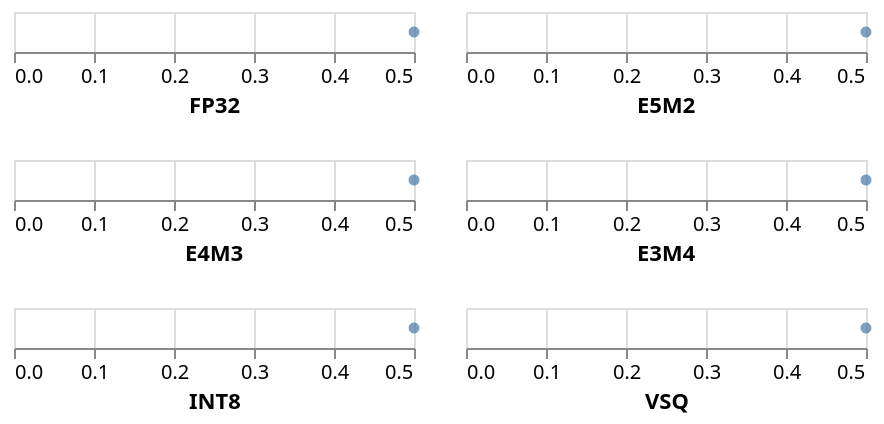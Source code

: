 {
  "$schema": "https://vega.github.io/schema/vega/v5.json",
  "background": "white",
  "padding": 5,
  "data": [
    { "name": "data_FP32", "values": [ { "value": 0.5, "type_": "FP32" } ] },
    { "name": "data_E5M2", "values": [ { "value": 0.5, "type_": "E5M2" } ] },
    { "name": "data_E4M3", "values": [ { "value": 0.5, "type_": "E4M3" } ] },
    { "name": "data_E3M4", "values": [ { "value": 0.5, "type_": "E3M4" } ] },
    { "name": "data_INT8", "values": [ { "value": 0.5, "type_": "INT8" } ] },
    { "name": "data_VSQ", "values": [ { "value": 0.5, "type_": "VSQ" } ] }
  ],
  "signals": [
    { "name": "childWidth", "value": 200 },
    { "name": "childHeight", "value": 20 },
    { "name": "point_color", "value": "#4778a8" }
  ],
  "layout": { "padding": 20, "columns": 2, "bounds": "full", "align": "all" },
  "marks": [
    {
      "type": "group",
      "name": "child__FP32_group",
      "style": "cell",
      "encode": {
        "update": {
          "width": { "signal": "childWidth" },
          "height": { "signal": "childHeight" }
        }
      },
      "signals": [ { "name": "height", "update": "childHeight" } ],
      "marks": [
        {
          "type": "symbol",
          "name": "child__FP32_marks",
          "style": "point",
          "from": { "data": "data_FP32" },
          "encode": {
            "update": {
              "opacity": { "value": 0.7 },
              "fill": { "signal": "point_color" },
              "ariaRoleDescription": { "value": "point" },
              "x": { "scale": "child__FP32_x", "field": "value" },
              "y": { "signal": "childHeight", "mult": 0.5 },
              "tooltip": [ { "signal": "{\"value\":datum[\"value\"]}" } ]
            }
          }
        }
      ],
      "axes": [
        {
          "scale": "child__FP32_x",
          "orient": "bottom",
          "grid": true,
          "tickCount": { "signal": "ceil(childWidth/40)" },
          "domain": false,
          "labels": false,
          "aria": false,
          "maxExtent": 0,
          "minExtent": 0,
          "ticks": false,
          "zindex": 0
        },
        {
          "scale": "child__FP32_x",
          "orient": "bottom",
          "grid": false,
          "tickCount": { "signal": "ceil(childWidth/40)" },
          "zindex": 0,
          "labelFlush": true,
          "labelOverlap": true,
          "title": "FP32"
        }
      ]
    },
    {
      "type": "group",
      "name": "child__E5M2_group",
      "style": "cell",
      "encode": {
        "update": {
          "width": { "signal": "childWidth" },
          "height": { "signal": "childHeight" }
        }
      },
      "signals": [ { "name": "height", "update": "childHeight" } ],
      "marks": [
        {
          "type": "symbol",
          "name": "child__E5M2_marks",
          "style": "point",
          "from": { "data": "data_E5M2" },
          "encode": {
            "update": {
              "opacity": { "value": 0.7 },
              "fill": { "signal": "point_color" },
              "ariaRoleDescription": { "value": "point" },
              "x": { "scale": "child__E5M2_x", "field": "value" },
              "y": { "signal": "childHeight", "mult": 0.5 },
              "tooltip": [ { "signal": "{\"value\":datum[\"value\"]}" } ]
            }
          }
        }
      ],
      "axes": [
        {
          "scale": "child__E5M2_x",
          "orient": "bottom",
          "grid": true,
          "tickCount": { "signal": "ceil(childWidth/40)" },
          "domain": false,
          "labels": false,
          "aria": false,
          "maxExtent": 0,
          "minExtent": 0,
          "ticks": false,
          "zindex": 0
        },
        {
          "scale": "child__E5M2_x",
          "orient": "bottom",
          "grid": false,
          "tickCount": { "signal": "ceil(childWidth/40)" },
          "zindex": 0,
          "labelFlush": true,
          "labelOverlap": true,
          "title": "E5M2"
        }
      ]
    },
    {
      "type": "group",
      "name": "child__E4M3_group",
      "style": "cell",
      "encode": {
        "update": {
          "width": { "signal": "childWidth" },
          "height": { "signal": "childHeight" }
        }
      },
      "signals": [ { "name": "height", "update": "childHeight" } ],
      "marks": [
        {
          "type": "symbol",
          "name": "child__E4M3_marks",
          "style": "point",
          "from": { "data": "data_E4M3" },
          "encode": {
            "update": {
              "opacity": { "value": 0.7 },
              "fill": { "signal": "point_color" },
              "ariaRoleDescription": { "value": "point" },
              "x": { "scale": "child__E4M3_x", "field": "value" },
              "y": { "signal": "childHeight", "mult": 0.5 },
              "tooltip": [ { "signal": "{\"value\":datum[\"value\"]}" } ]
            }
          }
        }
      ],
      "axes": [
        {
          "scale": "child__E4M3_x",
          "orient": "bottom",
          "grid": true,
          "tickCount": { "signal": "ceil(childWidth/40)" },
          "domain": false,
          "labels": false,
          "aria": false,
          "maxExtent": 0,
          "minExtent": 0,
          "ticks": false,
          "zindex": 0
        },
        {
          "scale": "child__E4M3_x",
          "orient": "bottom",
          "grid": false,
          "tickCount": { "signal": "ceil(childWidth/40)" },
          "zindex": 0,
          "labelFlush": true,
          "labelOverlap": true,
          "title": "E4M3"
        }
      ]
    },
    {
      "type": "group",
      "name": "child__E3M4_group",
      "style": "cell",
      "encode": {
        "update": {
          "width": { "signal": "childWidth" },
          "height": { "signal": "childHeight" }
        }
      },
      "signals": [ { "name": "height", "update": "childHeight" } ],
      "marks": [
        {
          "type": "symbol",
          "name": "child__E3M4_marks",
          "style": "point",
          "from": { "data": "data_E3M4" },
          "encode": {
            "update": {
              "opacity": { "value": 0.7 },
              "fill": { "signal": "point_color" },
              "ariaRoleDescription": { "value": "point" },
              "x": { "scale": "child__E3M4_x", "field": "value" },
              "y": { "signal": "childHeight", "mult": 0.5 },
              "tooltip": [ { "signal": "{\"value\":datum[\"value\"]}" } ]
            }
          }
        }
      ],
      "axes": [
        {
          "scale": "child__E3M4_x",
          "orient": "bottom",
          "grid": true,
          "tickCount": { "signal": "ceil(childWidth/40)" },
          "domain": false,
          "labels": false,
          "aria": false,
          "maxExtent": 0,
          "minExtent": 0,
          "ticks": false,
          "zindex": 0
        },
        {
          "scale": "child__E3M4_x",
          "orient": "bottom",
          "grid": false,
          "tickCount": { "signal": "ceil(childWidth/40)" },
          "zindex": 0,
          "labelFlush": true,
          "labelOverlap": true,
          "title": "E3M4"
        }
      ]
    },
    {
      "type": "group",
      "name": "child__INT8_group",
      "style": "cell",
      "encode": {
        "update": {
          "width": { "signal": "childWidth" },
          "height": { "signal": "childHeight" }
        }
      },
      "signals": [ { "name": "height", "update": "childHeight" } ],
      "marks": [
        {
          "type": "symbol",
          "name": "child__INT8_marks",
          "style": "point",
          "from": { "data": "data_INT8" },
          "encode": {
            "update": {
              "opacity": { "value": 0.7 },
              "fill": { "signal": "point_color" },
              "ariaRoleDescription": { "value": "point" },
              "x": { "scale": "child__INT8_x", "field": "value" },
              "y": { "signal": "childHeight", "mult": 0.5 },
              "tooltip": [ { "signal": "{\"value\":datum[\"value\"]}" } ]
            }
          }
        }
      ],
      "axes": [
        {
          "scale": "child__INT8_x",
          "orient": "bottom",
          "grid": true,
          "tickCount": { "signal": "ceil(childWidth/40)" },
          "domain": false,
          "labels": false,
          "aria": false,
          "maxExtent": 0,
          "minExtent": 0,
          "ticks": false,
          "zindex": 0
        },
        {
          "scale": "child__INT8_x",
          "orient": "bottom",
          "grid": false,
          "tickCount": { "signal": "ceil(childWidth/40)" },
          "zindex": 0,
          "labelFlush": true,
          "labelOverlap": true,
          "title": "INT8"
        }
      ]
    },
    {
      "type": "group",
      "name": "child__VSQ_group",
      "style": "cell",
      "encode": {
        "update": {
          "width": { "signal": "childWidth" },
          "height": { "signal": "childHeight" }
        }
      },
      "signals": [ { "name": "height", "update": "childHeight" } ],
      "marks": [
        {
          "type": "symbol",
          "name": "child__VSQ_marks",
          "style": "point",
          "from": { "data": "data_VSQ" },
          "encode": {
            "update": {
              "opacity": { "value": 0.7 },
              "fill": { "signal": "point_color" },
              "ariaRoleDescription": { "value": "point" },
              "x": { "scale": "child__VSQ_x", "field": "value" },
              "y": { "signal": "childHeight", "mult": 0.5 },
              "tooltip": [ { "signal": "{\"value\":datum[\"value\"]}" } ]
            }
          }
        }
      ],
      "axes": [
        {
          "scale": "child__VSQ_x",
          "orient": "bottom",
          "grid": true,
          "tickCount": { "signal": "ceil(childWidth/40)" },
          "domain": false,
          "labels": false,
          "aria": false,
          "maxExtent": 0,
          "minExtent": 0,
          "ticks": false,
          "zindex": 0
        },
        {
          "scale": "child__VSQ_x",
          "orient": "bottom",
          "grid": false,
          "tickCount": { "signal": "ceil(childWidth/40)" },
          "zindex": 0,
          "labelFlush": true,
          "labelOverlap": true,
          "title": "VSQ"
        }
      ]
    }
  ],
  "scales": [
    {
      "name": "child__FP32_x",
      "type": "linear",
      "domain": { "data": "data_FP32", "field": "value" },
      "range": [ 0, { "signal": "childWidth" } ],
      "nice": true,
      "zero": true
    },
    {
      "name": "child__E5M2_x",
      "type": "linear",
      "domain": { "data": "data_E5M2", "field": "value" },
      "range": [ 0, { "signal": "childWidth" } ],
      "nice": true,
      "zero": true
    },
    {
      "name": "child__E4M3_x",
      "type": "linear",
      "domain": { "data": "data_E4M3", "field": "value" },
      "range": [ 0, { "signal": "childWidth" } ],
      "nice": true,
      "zero": true
    },
    {
      "name": "child__E3M4_x",
      "type": "linear",
      "domain": { "data": "data_E3M4", "field": "value" },
      "range": [ 0, { "signal": "childWidth" } ],
      "nice": true,
      "zero": true
    },
    {
      "name": "child__INT8_x",
      "type": "linear",
      "domain": { "data": "data_INT8", "field": "value" },
      "range": [ 0, { "signal": "childWidth" } ],
      "nice": true,
      "zero": true
    },
    {
      "name": "child__VSQ_x",
      "type": "linear",
      "domain": { "data": "data_VSQ", "field": "value" },
      "range": [ 0, { "signal": "childWidth" } ],
      "nice": true,
      "zero": true
    }
  ]
}